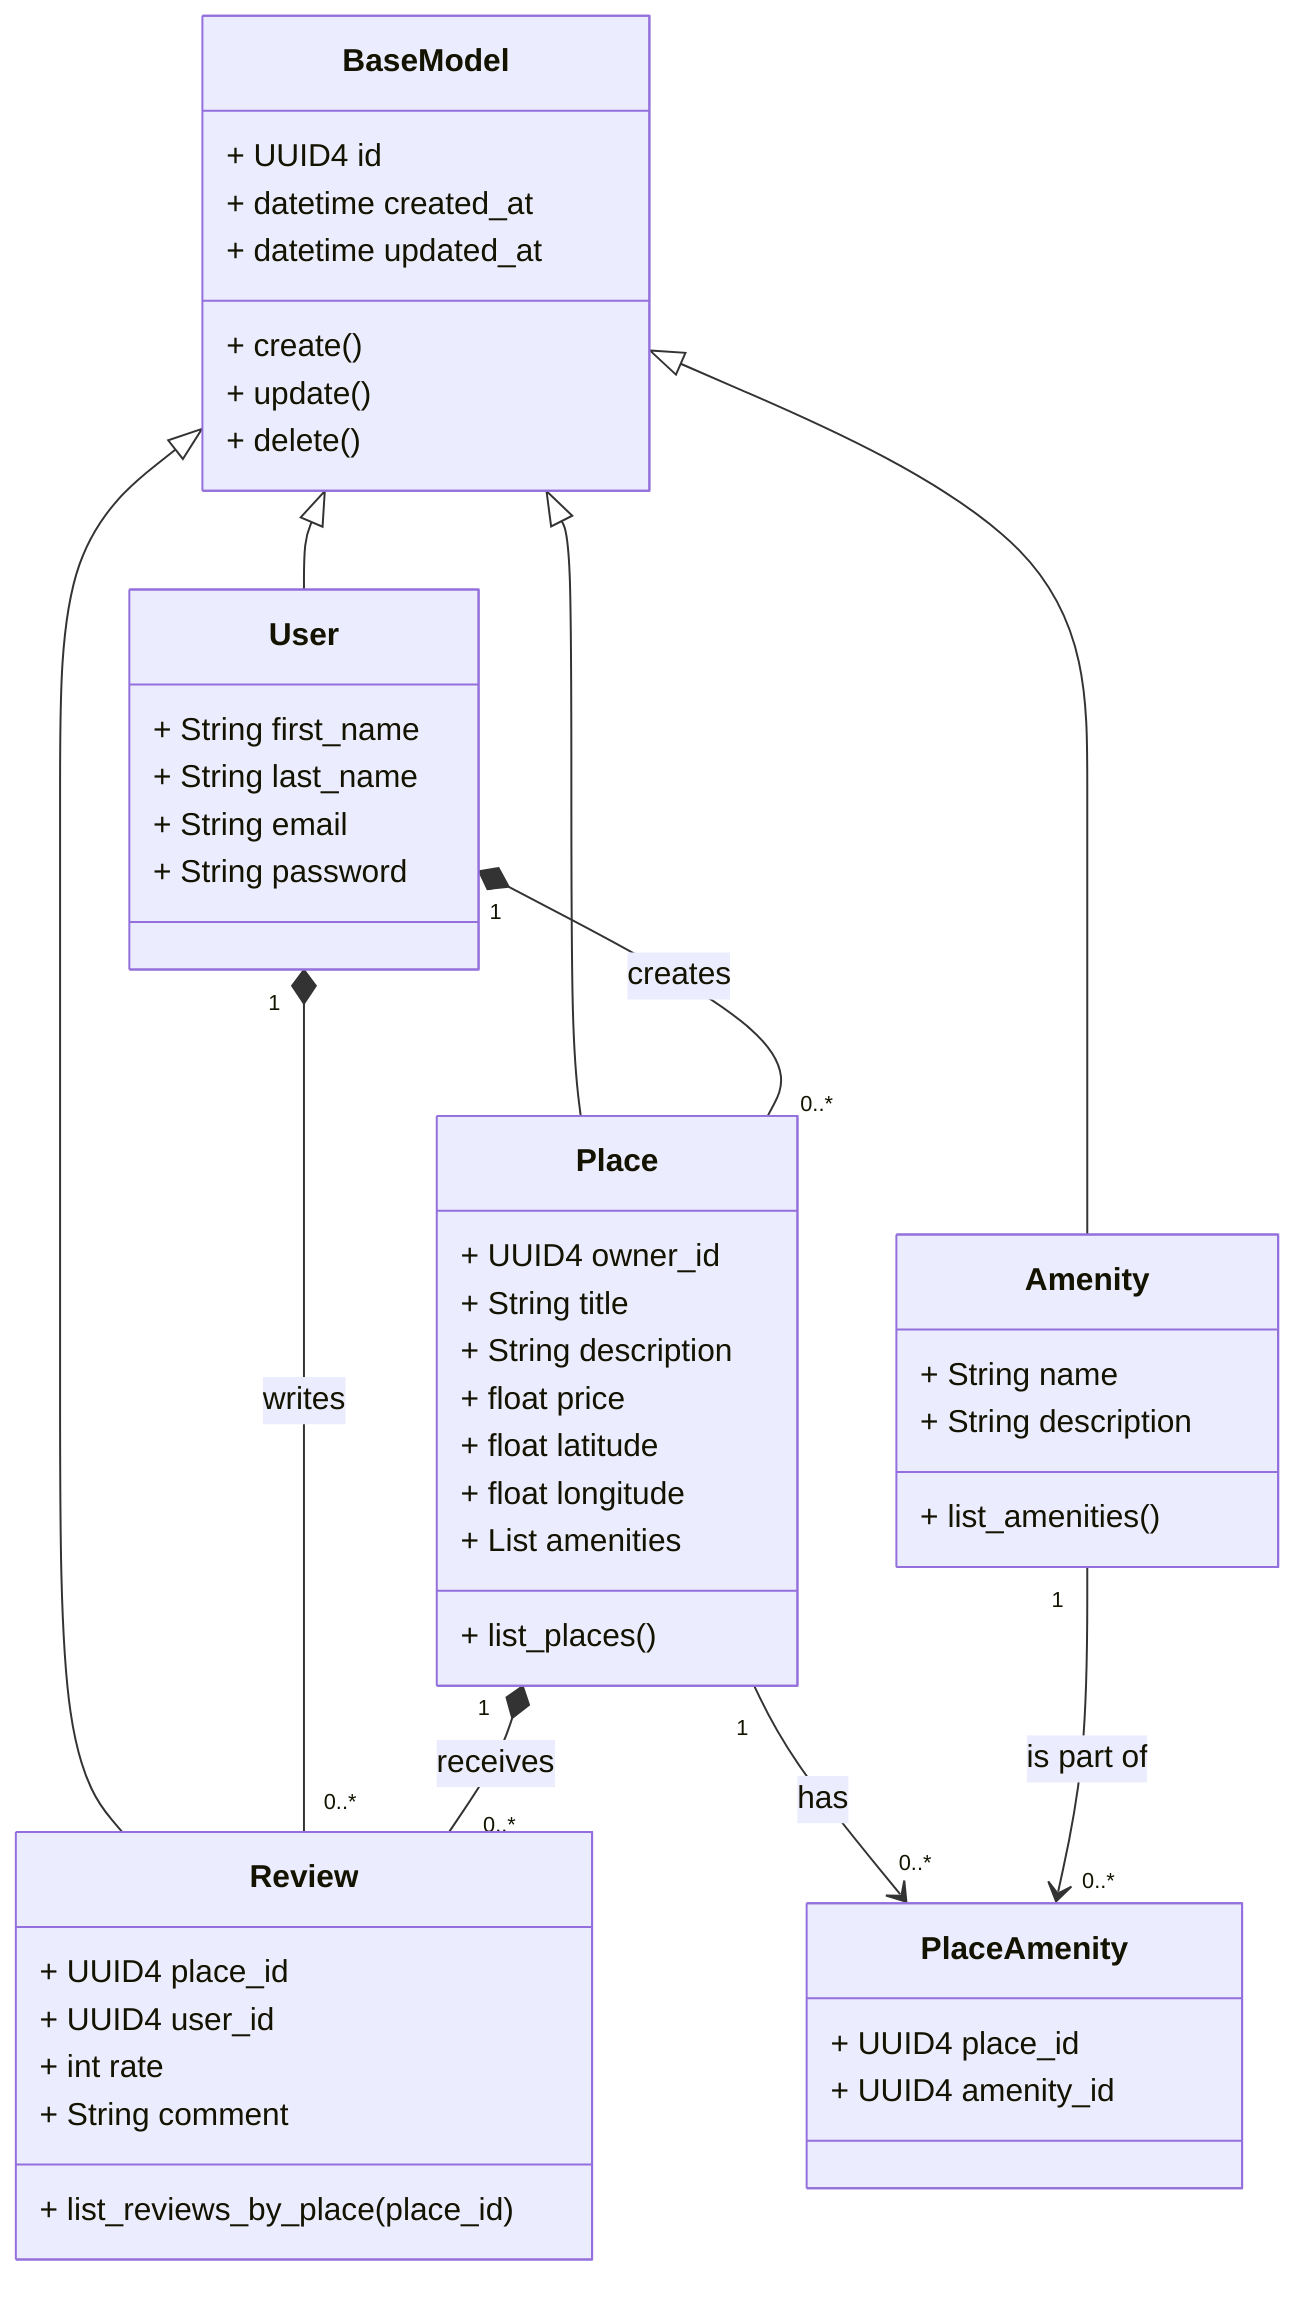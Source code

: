 classDiagram

    BaseModel: + UUID4 id
    BaseModel: + datetime created_at
    BaseModel: + datetime updated_at
    BaseModel: + create()
    BaseModel: + update()
    BaseModel: + delete()

    Place: + UUID4 owner_id
    Place: + String title
    Place: + String description
    Place: + float price
    Place: + float latitude
    Place: + float longitude
    Place: + List amenities
    Place: + list_places()

    User: + String first_name
    User: + String last_name
    User: + String email
    User: + String password

    Review: + UUID4 place_id
    Review: + UUID4 user_id
    Review: + int rate
    Review: + String comment
    Review: + list_reviews_by_place(place_id)

    Amenity: + String name
    Amenity: + String description
    Amenity: + list_amenities()

    PlaceAmenity: + UUID4 place_id
    PlaceAmenity: + UUID4 amenity_id

    BaseModel <|-- User
    BaseModel <|-- Place
    BaseModel <|-- Amenity
    BaseModel <|-- Review
    User "1" *-- "0..*" Place : creates
    User "1" *-- "0..*" Review : writes
    Place "1" *-- "0..*" Review : receives
    Place "1" --> "0..*" PlaceAmenity : has
    Amenity "1" --> "0..*" PlaceAmenity : is part of